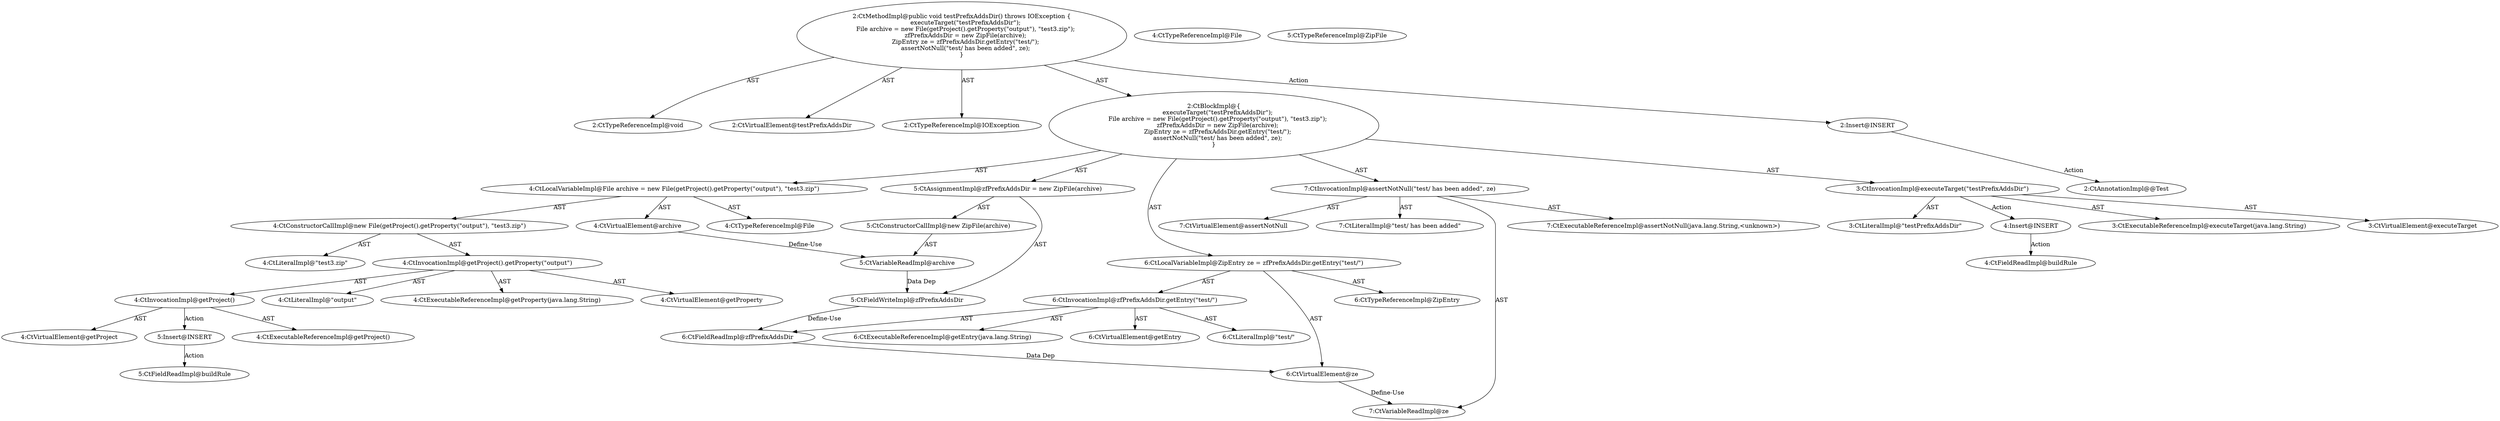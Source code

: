 digraph "testPrefixAddsDir#?" {
0 [label="2:CtTypeReferenceImpl@void" shape=ellipse]
1 [label="2:CtVirtualElement@testPrefixAddsDir" shape=ellipse]
2 [label="2:CtTypeReferenceImpl@IOException" shape=ellipse]
3 [label="3:CtExecutableReferenceImpl@executeTarget(java.lang.String)" shape=ellipse]
4 [label="3:CtVirtualElement@executeTarget" shape=ellipse]
5 [label="3:CtLiteralImpl@\"testPrefixAddsDir\"" shape=ellipse]
6 [label="3:CtInvocationImpl@executeTarget(\"testPrefixAddsDir\")" shape=ellipse]
7 [label="4:CtTypeReferenceImpl@File" shape=ellipse]
8 [label="4:CtTypeReferenceImpl@File" shape=ellipse]
9 [label="4:CtExecutableReferenceImpl@getProperty(java.lang.String)" shape=ellipse]
10 [label="4:CtVirtualElement@getProperty" shape=ellipse]
11 [label="4:CtExecutableReferenceImpl@getProject()" shape=ellipse]
12 [label="4:CtVirtualElement@getProject" shape=ellipse]
13 [label="4:CtInvocationImpl@getProject()" shape=ellipse]
14 [label="4:CtLiteralImpl@\"output\"" shape=ellipse]
15 [label="4:CtInvocationImpl@getProject().getProperty(\"output\")" shape=ellipse]
16 [label="4:CtLiteralImpl@\"test3.zip\"" shape=ellipse]
17 [label="4:CtConstructorCallImpl@new File(getProject().getProperty(\"output\"), \"test3.zip\")" shape=ellipse]
18 [label="4:CtVirtualElement@archive" shape=ellipse]
19 [label="4:CtLocalVariableImpl@File archive = new File(getProject().getProperty(\"output\"), \"test3.zip\")" shape=ellipse]
20 [label="5:CtFieldWriteImpl@zfPrefixAddsDir" shape=ellipse]
21 [label="5:CtTypeReferenceImpl@ZipFile" shape=ellipse]
22 [label="5:CtVariableReadImpl@archive" shape=ellipse]
23 [label="5:CtConstructorCallImpl@new ZipFile(archive)" shape=ellipse]
24 [label="5:CtAssignmentImpl@zfPrefixAddsDir = new ZipFile(archive)" shape=ellipse]
25 [label="6:CtTypeReferenceImpl@ZipEntry" shape=ellipse]
26 [label="6:CtExecutableReferenceImpl@getEntry(java.lang.String)" shape=ellipse]
27 [label="6:CtVirtualElement@getEntry" shape=ellipse]
28 [label="6:CtFieldReadImpl@zfPrefixAddsDir" shape=ellipse]
29 [label="6:CtLiteralImpl@\"test/\"" shape=ellipse]
30 [label="6:CtInvocationImpl@zfPrefixAddsDir.getEntry(\"test/\")" shape=ellipse]
31 [label="6:CtVirtualElement@ze" shape=ellipse]
32 [label="6:CtLocalVariableImpl@ZipEntry ze = zfPrefixAddsDir.getEntry(\"test/\")" shape=ellipse]
33 [label="7:CtExecutableReferenceImpl@assertNotNull(java.lang.String,<unknown>)" shape=ellipse]
34 [label="7:CtVirtualElement@assertNotNull" shape=ellipse]
35 [label="7:CtLiteralImpl@\"test/ has been added\"" shape=ellipse]
36 [label="7:CtVariableReadImpl@ze" shape=ellipse]
37 [label="7:CtInvocationImpl@assertNotNull(\"test/ has been added\", ze)" shape=ellipse]
38 [label="2:CtBlockImpl@\{
    executeTarget(\"testPrefixAddsDir\");
    File archive = new File(getProject().getProperty(\"output\"), \"test3.zip\");
    zfPrefixAddsDir = new ZipFile(archive);
    ZipEntry ze = zfPrefixAddsDir.getEntry(\"test/\");
    assertNotNull(\"test/ has been added\", ze);
\}" shape=ellipse]
39 [label="2:CtMethodImpl@public void testPrefixAddsDir() throws IOException \{
    executeTarget(\"testPrefixAddsDir\");
    File archive = new File(getProject().getProperty(\"output\"), \"test3.zip\");
    zfPrefixAddsDir = new ZipFile(archive);
    ZipEntry ze = zfPrefixAddsDir.getEntry(\"test/\");
    assertNotNull(\"test/ has been added\", ze);
\}" shape=ellipse]
40 [label="2:Insert@INSERT" shape=ellipse]
41 [label="2:CtAnnotationImpl@@Test" shape=ellipse]
42 [label="4:Insert@INSERT" shape=ellipse]
43 [label="4:CtFieldReadImpl@buildRule" shape=ellipse]
44 [label="5:Insert@INSERT" shape=ellipse]
45 [label="5:CtFieldReadImpl@buildRule" shape=ellipse]
6 -> 4 [label="AST"];
6 -> 3 [label="AST"];
6 -> 5 [label="AST"];
6 -> 42 [label="Action"];
13 -> 12 [label="AST"];
13 -> 11 [label="AST"];
13 -> 44 [label="Action"];
15 -> 10 [label="AST"];
15 -> 13 [label="AST"];
15 -> 9 [label="AST"];
15 -> 14 [label="AST"];
17 -> 15 [label="AST"];
17 -> 16 [label="AST"];
18 -> 22 [label="Define-Use"];
19 -> 18 [label="AST"];
19 -> 7 [label="AST"];
19 -> 17 [label="AST"];
20 -> 28 [label="Define-Use"];
22 -> 20 [label="Data Dep"];
23 -> 22 [label="AST"];
24 -> 20 [label="AST"];
24 -> 23 [label="AST"];
28 -> 31 [label="Data Dep"];
30 -> 27 [label="AST"];
30 -> 28 [label="AST"];
30 -> 26 [label="AST"];
30 -> 29 [label="AST"];
31 -> 36 [label="Define-Use"];
32 -> 31 [label="AST"];
32 -> 25 [label="AST"];
32 -> 30 [label="AST"];
37 -> 34 [label="AST"];
37 -> 33 [label="AST"];
37 -> 35 [label="AST"];
37 -> 36 [label="AST"];
38 -> 6 [label="AST"];
38 -> 19 [label="AST"];
38 -> 24 [label="AST"];
38 -> 32 [label="AST"];
38 -> 37 [label="AST"];
39 -> 1 [label="AST"];
39 -> 0 [label="AST"];
39 -> 2 [label="AST"];
39 -> 38 [label="AST"];
39 -> 40 [label="Action"];
40 -> 41 [label="Action"];
42 -> 43 [label="Action"];
44 -> 45 [label="Action"];
}